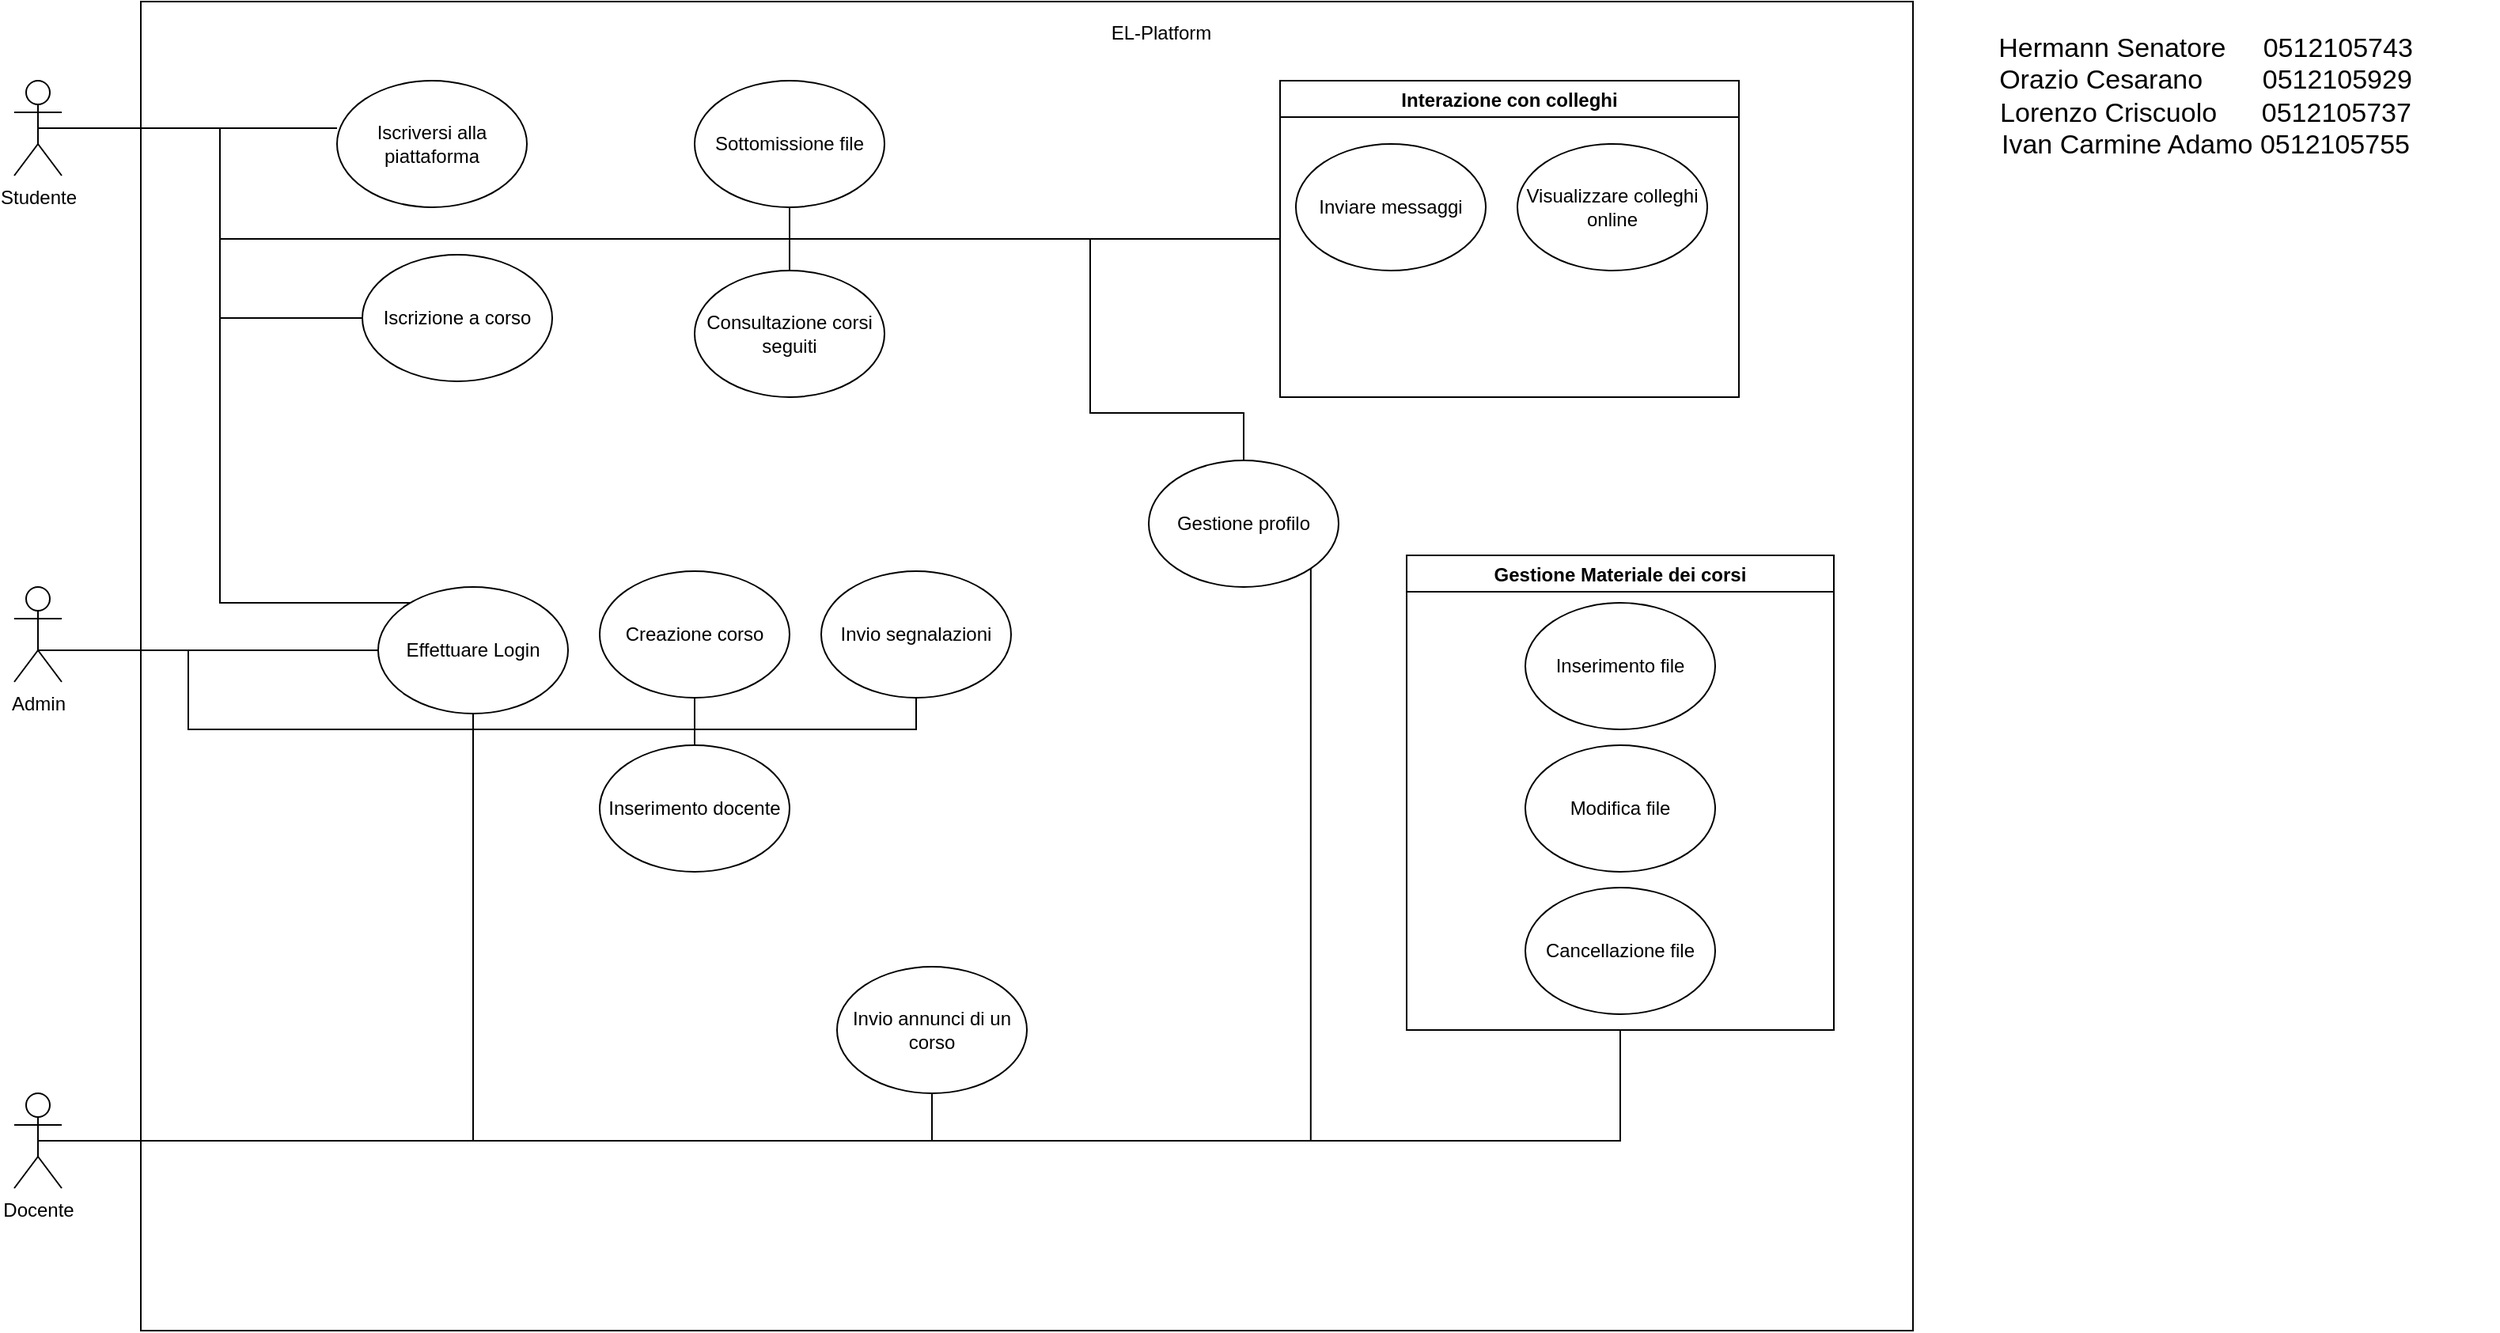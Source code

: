 <mxfile version="13.7.9" type="device"><diagram id="05wusUxzEAQ4Om7UEp0v" name="Page-1"><mxGraphModel dx="1447" dy="750" grid="1" gridSize="10" guides="1" tooltips="1" connect="1" arrows="1" fold="1" page="1" pageScale="1" pageWidth="1654" pageHeight="1169" math="0" shadow="0"><root><mxCell id="0"/><mxCell id="1" parent="0"/><mxCell id="mS-nIEBGhRPOi0u4KAgB-1" value="" style="rounded=0;whiteSpace=wrap;html=1;" vertex="1" parent="1"><mxGeometry x="110" y="30" width="1120" height="840" as="geometry"/></mxCell><mxCell id="mS-nIEBGhRPOi0u4KAgB-17" style="edgeStyle=orthogonalEdgeStyle;rounded=0;orthogonalLoop=1;jettySize=auto;html=1;exitX=0.5;exitY=0.5;exitDx=0;exitDy=0;exitPerimeter=0;entryX=0;entryY=0.5;entryDx=0;entryDy=0;fontSize=12;endArrow=none;endFill=0;" edge="1" parent="1" source="mS-nIEBGhRPOi0u4KAgB-2" target="mS-nIEBGhRPOi0u4KAgB-15"><mxGeometry relative="1" as="geometry"><Array as="points"><mxPoint x="160" y="110"/><mxPoint x="160" y="230"/></Array></mxGeometry></mxCell><mxCell id="mS-nIEBGhRPOi0u4KAgB-18" style="edgeStyle=orthogonalEdgeStyle;rounded=0;orthogonalLoop=1;jettySize=auto;html=1;exitX=0.5;exitY=0.5;exitDx=0;exitDy=0;exitPerimeter=0;entryX=0;entryY=0.375;entryDx=0;entryDy=0;endArrow=none;endFill=0;fontSize=12;entryPerimeter=0;" edge="1" parent="1" source="mS-nIEBGhRPOi0u4KAgB-2" target="mS-nIEBGhRPOi0u4KAgB-10"><mxGeometry relative="1" as="geometry"/></mxCell><mxCell id="mS-nIEBGhRPOi0u4KAgB-21" style="edgeStyle=orthogonalEdgeStyle;rounded=0;orthogonalLoop=1;jettySize=auto;html=1;exitX=0.5;exitY=0.5;exitDx=0;exitDy=0;exitPerimeter=0;endArrow=none;endFill=0;fontSize=12;" edge="1" parent="1" source="mS-nIEBGhRPOi0u4KAgB-2" target="mS-nIEBGhRPOi0u4KAgB-11"><mxGeometry relative="1" as="geometry"><mxPoint x="45.667" y="330" as="targetPoint"/><Array as="points"><mxPoint x="160" y="110"/><mxPoint x="160" y="410"/></Array></mxGeometry></mxCell><mxCell id="mS-nIEBGhRPOi0u4KAgB-24" style="edgeStyle=orthogonalEdgeStyle;rounded=0;orthogonalLoop=1;jettySize=auto;html=1;exitX=0.5;exitY=0.5;exitDx=0;exitDy=0;exitPerimeter=0;entryX=0;entryY=0.5;entryDx=0;entryDy=0;endArrow=none;endFill=0;fontSize=12;" edge="1" parent="1" source="mS-nIEBGhRPOi0u4KAgB-2" target="mS-nIEBGhRPOi0u4KAgB-12"><mxGeometry relative="1" as="geometry"><Array as="points"><mxPoint x="160" y="110"/><mxPoint x="160" y="180"/></Array></mxGeometry></mxCell><mxCell id="mS-nIEBGhRPOi0u4KAgB-30" style="edgeStyle=orthogonalEdgeStyle;rounded=0;orthogonalLoop=1;jettySize=auto;html=1;exitX=0.5;exitY=0.5;exitDx=0;exitDy=0;exitPerimeter=0;endArrow=none;endFill=0;fontSize=12;" edge="1" parent="1" source="mS-nIEBGhRPOi0u4KAgB-2" target="mS-nIEBGhRPOi0u4KAgB-28"><mxGeometry relative="1" as="geometry"><Array as="points"><mxPoint x="160" y="110"/><mxPoint x="160" y="180"/><mxPoint x="520" y="180"/></Array></mxGeometry></mxCell><mxCell id="mS-nIEBGhRPOi0u4KAgB-31" style="edgeStyle=orthogonalEdgeStyle;rounded=0;orthogonalLoop=1;jettySize=auto;html=1;exitX=0.5;exitY=0.5;exitDx=0;exitDy=0;exitPerimeter=0;endArrow=none;endFill=0;fontSize=12;" edge="1" parent="1" source="mS-nIEBGhRPOi0u4KAgB-2" target="mS-nIEBGhRPOi0u4KAgB-27"><mxGeometry relative="1" as="geometry"><Array as="points"><mxPoint x="160" y="110"/><mxPoint x="160" y="180"/><mxPoint x="520" y="180"/></Array></mxGeometry></mxCell><mxCell id="mS-nIEBGhRPOi0u4KAgB-33" style="edgeStyle=orthogonalEdgeStyle;rounded=0;orthogonalLoop=1;jettySize=auto;html=1;exitX=0.5;exitY=0.5;exitDx=0;exitDy=0;exitPerimeter=0;entryX=0.5;entryY=0;entryDx=0;entryDy=0;endArrow=none;endFill=0;fontSize=12;" edge="1" parent="1" source="mS-nIEBGhRPOi0u4KAgB-2" target="mS-nIEBGhRPOi0u4KAgB-32"><mxGeometry relative="1" as="geometry"><Array as="points"><mxPoint x="160" y="110"/><mxPoint x="160" y="180"/><mxPoint x="710" y="180"/><mxPoint x="710" y="290"/><mxPoint x="807" y="290"/></Array></mxGeometry></mxCell><mxCell id="mS-nIEBGhRPOi0u4KAgB-2" value="Studente" style="shape=umlActor;verticalLabelPosition=bottom;verticalAlign=top;html=1;outlineConnect=0;fontSize=12;" vertex="1" parent="1"><mxGeometry x="30" y="80" width="30" height="60" as="geometry"/></mxCell><mxCell id="mS-nIEBGhRPOi0u4KAgB-20" style="edgeStyle=orthogonalEdgeStyle;rounded=0;orthogonalLoop=1;jettySize=auto;html=1;exitX=0.5;exitY=0.5;exitDx=0;exitDy=0;exitPerimeter=0;entryX=0.5;entryY=1;entryDx=0;entryDy=0;endArrow=none;endFill=0;fontSize=12;" edge="1" parent="1" source="mS-nIEBGhRPOi0u4KAgB-3" target="mS-nIEBGhRPOi0u4KAgB-11"><mxGeometry relative="1" as="geometry"><Array as="points"><mxPoint x="320" y="750"/></Array></mxGeometry></mxCell><mxCell id="mS-nIEBGhRPOi0u4KAgB-39" style="edgeStyle=orthogonalEdgeStyle;rounded=0;orthogonalLoop=1;jettySize=auto;html=1;exitX=0.5;exitY=0.5;exitDx=0;exitDy=0;exitPerimeter=0;entryX=1;entryY=1;entryDx=0;entryDy=0;endArrow=none;endFill=0;fontSize=12;" edge="1" parent="1" source="mS-nIEBGhRPOi0u4KAgB-3" target="mS-nIEBGhRPOi0u4KAgB-32"><mxGeometry relative="1" as="geometry"/></mxCell><mxCell id="mS-nIEBGhRPOi0u4KAgB-44" style="edgeStyle=orthogonalEdgeStyle;rounded=0;orthogonalLoop=1;jettySize=auto;html=1;exitX=0.5;exitY=0.5;exitDx=0;exitDy=0;exitPerimeter=0;entryX=0.5;entryY=1;entryDx=0;entryDy=0;endArrow=none;endFill=0;fontSize=12;" edge="1" parent="1" source="mS-nIEBGhRPOi0u4KAgB-3" target="mS-nIEBGhRPOi0u4KAgB-43"><mxGeometry relative="1" as="geometry"/></mxCell><mxCell id="mS-nIEBGhRPOi0u4KAgB-45" style="edgeStyle=orthogonalEdgeStyle;rounded=0;orthogonalLoop=1;jettySize=auto;html=1;exitX=0.5;exitY=0.5;exitDx=0;exitDy=0;exitPerimeter=0;entryX=0.5;entryY=1;entryDx=0;entryDy=0;endArrow=none;endFill=0;fontSize=12;" edge="1" parent="1" source="mS-nIEBGhRPOi0u4KAgB-3" target="mS-nIEBGhRPOi0u4KAgB-9"><mxGeometry relative="1" as="geometry"/></mxCell><mxCell id="mS-nIEBGhRPOi0u4KAgB-3" value="Docente" style="shape=umlActor;verticalLabelPosition=bottom;verticalAlign=top;html=1;outlineConnect=0;" vertex="1" parent="1"><mxGeometry x="30" y="720" width="30" height="60" as="geometry"/></mxCell><mxCell id="mS-nIEBGhRPOi0u4KAgB-19" style="edgeStyle=orthogonalEdgeStyle;rounded=0;orthogonalLoop=1;jettySize=auto;html=1;exitX=0.5;exitY=0.5;exitDx=0;exitDy=0;exitPerimeter=0;endArrow=none;endFill=0;fontSize=12;" edge="1" parent="1" source="mS-nIEBGhRPOi0u4KAgB-4" target="mS-nIEBGhRPOi0u4KAgB-11"><mxGeometry relative="1" as="geometry"><Array as="points"><mxPoint x="45" y="440"/></Array></mxGeometry></mxCell><mxCell id="mS-nIEBGhRPOi0u4KAgB-26" style="edgeStyle=orthogonalEdgeStyle;rounded=0;orthogonalLoop=1;jettySize=auto;html=1;exitX=0.5;exitY=0.5;exitDx=0;exitDy=0;exitPerimeter=0;endArrow=none;endFill=0;fontSize=12;entryX=0.5;entryY=1;entryDx=0;entryDy=0;" edge="1" parent="1" source="mS-nIEBGhRPOi0u4KAgB-4" target="mS-nIEBGhRPOi0u4KAgB-25"><mxGeometry relative="1" as="geometry"><mxPoint x="480" y="484" as="targetPoint"/><Array as="points"><mxPoint x="45" y="440"/><mxPoint x="140" y="440"/><mxPoint x="140" y="490"/><mxPoint x="460" y="490"/></Array></mxGeometry></mxCell><mxCell id="mS-nIEBGhRPOi0u4KAgB-35" style="edgeStyle=orthogonalEdgeStyle;rounded=0;orthogonalLoop=1;jettySize=auto;html=1;exitX=0.5;exitY=0.5;exitDx=0;exitDy=0;exitPerimeter=0;entryX=0.5;entryY=0;entryDx=0;entryDy=0;endArrow=none;endFill=0;fontSize=12;" edge="1" parent="1" source="mS-nIEBGhRPOi0u4KAgB-4" target="mS-nIEBGhRPOi0u4KAgB-34"><mxGeometry relative="1" as="geometry"><Array as="points"><mxPoint x="45" y="440"/><mxPoint x="140" y="440"/><mxPoint x="140" y="490"/><mxPoint x="460" y="490"/></Array></mxGeometry></mxCell><mxCell id="mS-nIEBGhRPOi0u4KAgB-37" style="edgeStyle=orthogonalEdgeStyle;rounded=0;orthogonalLoop=1;jettySize=auto;html=1;exitX=0.5;exitY=0.5;exitDx=0;exitDy=0;exitPerimeter=0;entryX=0.5;entryY=1;entryDx=0;entryDy=0;endArrow=none;endFill=0;fontSize=12;" edge="1" parent="1" source="mS-nIEBGhRPOi0u4KAgB-4" target="mS-nIEBGhRPOi0u4KAgB-36"><mxGeometry relative="1" as="geometry"><Array as="points"><mxPoint x="45" y="440"/><mxPoint x="140" y="440"/><mxPoint x="140" y="490"/><mxPoint x="600" y="490"/></Array></mxGeometry></mxCell><mxCell id="mS-nIEBGhRPOi0u4KAgB-4" value="Admin" style="shape=umlActor;verticalLabelPosition=bottom;verticalAlign=top;html=1;outlineConnect=0;" vertex="1" parent="1"><mxGeometry x="30" y="400" width="30" height="60" as="geometry"/></mxCell><mxCell id="mS-nIEBGhRPOi0u4KAgB-8" value="EL-Platform" style="text;html=1;strokeColor=none;fillColor=none;align=center;verticalAlign=middle;whiteSpace=wrap;rounded=0;fontSize=12;" vertex="1" parent="1"><mxGeometry x="700" y="40" width="110" height="20" as="geometry"/></mxCell><mxCell id="mS-nIEBGhRPOi0u4KAgB-9" value="Gestione Materiale dei corsi" style="swimlane;fontSize=12;startSize=23;" vertex="1" parent="1"><mxGeometry x="910" y="380" width="270" height="300" as="geometry"><mxRectangle x="910" y="380" width="140" height="23" as="alternateBounds"/></mxGeometry></mxCell><mxCell id="mS-nIEBGhRPOi0u4KAgB-40" value="Inserimento file" style="ellipse;whiteSpace=wrap;html=1;fontSize=12;" vertex="1" parent="mS-nIEBGhRPOi0u4KAgB-9"><mxGeometry x="75" y="30" width="120" height="80" as="geometry"/></mxCell><mxCell id="mS-nIEBGhRPOi0u4KAgB-41" value="Modifica file" style="ellipse;whiteSpace=wrap;html=1;fontSize=12;" vertex="1" parent="mS-nIEBGhRPOi0u4KAgB-9"><mxGeometry x="75" y="120" width="120" height="80" as="geometry"/></mxCell><mxCell id="mS-nIEBGhRPOi0u4KAgB-42" value="Cancellazione file" style="ellipse;whiteSpace=wrap;html=1;fontSize=12;" vertex="1" parent="mS-nIEBGhRPOi0u4KAgB-9"><mxGeometry x="75" y="210" width="120" height="80" as="geometry"/></mxCell><mxCell id="mS-nIEBGhRPOi0u4KAgB-10" value="Iscriversi alla piattaforma" style="ellipse;whiteSpace=wrap;html=1;fontSize=12;" vertex="1" parent="1"><mxGeometry x="234" y="80" width="120" height="80" as="geometry"/></mxCell><mxCell id="mS-nIEBGhRPOi0u4KAgB-11" value="Effettuare Login" style="ellipse;whiteSpace=wrap;html=1;fontSize=12;" vertex="1" parent="1"><mxGeometry x="260" y="400" width="120" height="80" as="geometry"/></mxCell><mxCell id="mS-nIEBGhRPOi0u4KAgB-12" value="Interazione con colleghi" style="swimlane;fontSize=12;" vertex="1" parent="1"><mxGeometry x="830" y="80" width="290" height="200" as="geometry"/></mxCell><mxCell id="mS-nIEBGhRPOi0u4KAgB-13" value="Inviare messaggi" style="ellipse;whiteSpace=wrap;html=1;fontSize=12;" vertex="1" parent="mS-nIEBGhRPOi0u4KAgB-12"><mxGeometry x="10" y="40" width="120" height="80" as="geometry"/></mxCell><mxCell id="mS-nIEBGhRPOi0u4KAgB-14" value="Visualizzare colleghi online" style="ellipse;whiteSpace=wrap;html=1;fontSize=12;" vertex="1" parent="mS-nIEBGhRPOi0u4KAgB-12"><mxGeometry x="150" y="40" width="120" height="80" as="geometry"/></mxCell><mxCell id="mS-nIEBGhRPOi0u4KAgB-15" value="Iscrizione a corso" style="ellipse;whiteSpace=wrap;html=1;fontSize=12;" vertex="1" parent="1"><mxGeometry x="250" y="190" width="120" height="80" as="geometry"/></mxCell><mxCell id="mS-nIEBGhRPOi0u4KAgB-25" value="Creazione corso" style="ellipse;whiteSpace=wrap;html=1;fontSize=12;" vertex="1" parent="1"><mxGeometry x="400" y="390" width="120" height="80" as="geometry"/></mxCell><mxCell id="mS-nIEBGhRPOi0u4KAgB-27" value="Consultazione corsi seguiti" style="ellipse;whiteSpace=wrap;html=1;fontSize=12;" vertex="1" parent="1"><mxGeometry x="460" y="200" width="120" height="80" as="geometry"/></mxCell><mxCell id="mS-nIEBGhRPOi0u4KAgB-28" value="Sottomissione file" style="ellipse;whiteSpace=wrap;html=1;fontSize=12;" vertex="1" parent="1"><mxGeometry x="460" y="80" width="120" height="80" as="geometry"/></mxCell><mxCell id="mS-nIEBGhRPOi0u4KAgB-32" value="Gestione profilo" style="ellipse;whiteSpace=wrap;html=1;fontSize=12;" vertex="1" parent="1"><mxGeometry x="747" y="320" width="120" height="80" as="geometry"/></mxCell><mxCell id="mS-nIEBGhRPOi0u4KAgB-34" value="Inserimento docente" style="ellipse;whiteSpace=wrap;html=1;fontSize=12;" vertex="1" parent="1"><mxGeometry x="400" y="500" width="120" height="80" as="geometry"/></mxCell><mxCell id="mS-nIEBGhRPOi0u4KAgB-36" value="Invio segnalazioni" style="ellipse;whiteSpace=wrap;html=1;fontSize=12;" vertex="1" parent="1"><mxGeometry x="540" y="390" width="120" height="80" as="geometry"/></mxCell><mxCell id="mS-nIEBGhRPOi0u4KAgB-43" value="Invio annunci di un corso" style="ellipse;whiteSpace=wrap;html=1;fontSize=12;" vertex="1" parent="1"><mxGeometry x="550" y="640" width="120" height="80" as="geometry"/></mxCell><mxCell id="mS-nIEBGhRPOi0u4KAgB-48" value="Hermann Senatore&amp;nbsp; &amp;nbsp; &amp;nbsp;0512105743&lt;br style=&quot;font-size: 17px;&quot;&gt;Orazio Cesarano&amp;nbsp; &amp;nbsp; &amp;nbsp; &amp;nbsp; 0512105929&lt;br style=&quot;font-size: 17px;&quot;&gt;Lorenzo Criscuolo&amp;nbsp; &amp;nbsp; &amp;nbsp; 0512105737&lt;br style=&quot;font-size: 17px;&quot;&gt;Ivan Carmine Adamo 0512105755" style="text;html=1;strokeColor=none;fillColor=none;align=center;verticalAlign=middle;whiteSpace=wrap;rounded=0;fontSize=17;" vertex="1" parent="1"><mxGeometry x="1230" y="30" width="370" height="120" as="geometry"/></mxCell></root></mxGraphModel></diagram></mxfile>